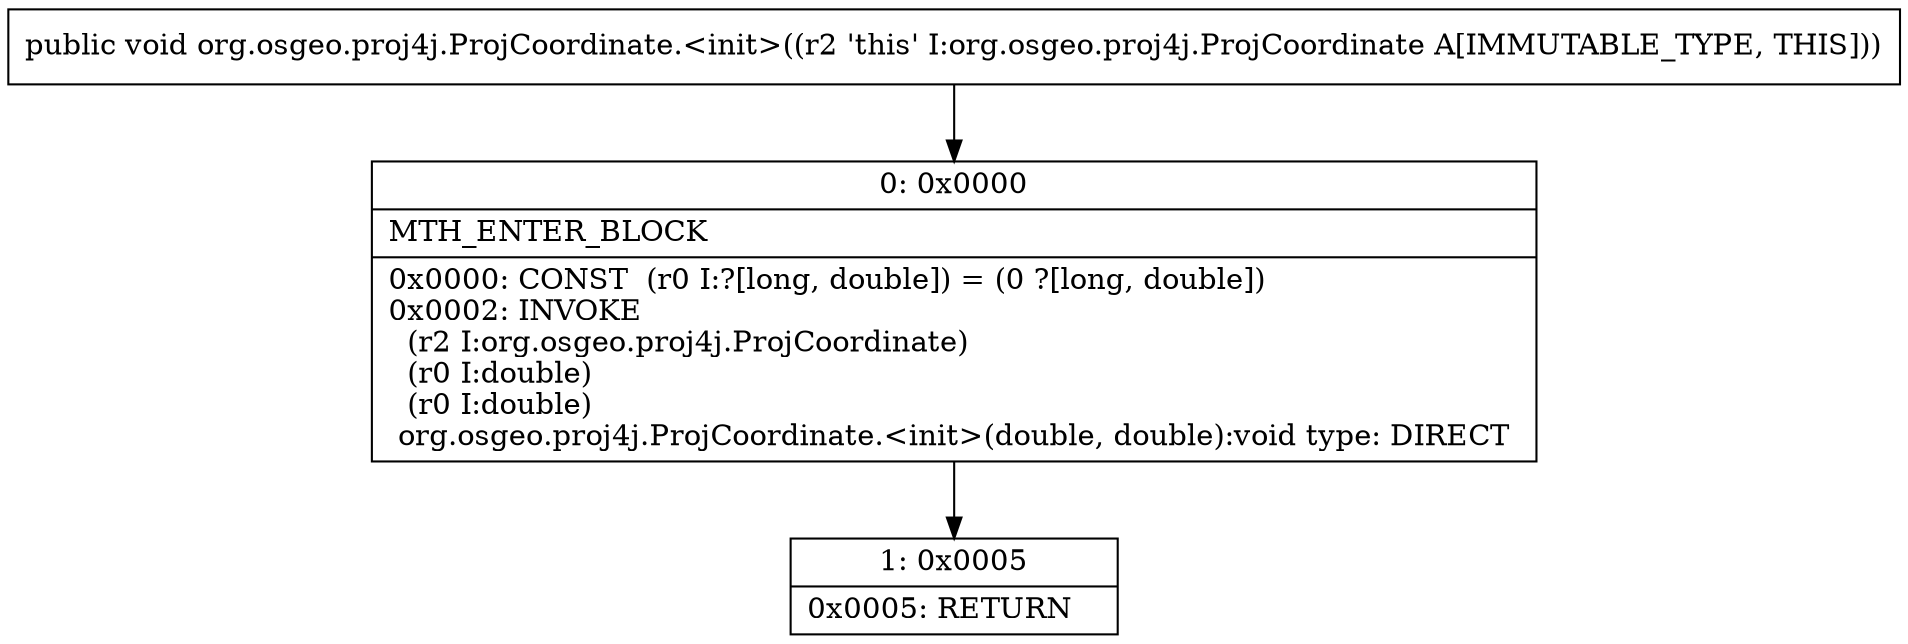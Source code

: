 digraph "CFG fororg.osgeo.proj4j.ProjCoordinate.\<init\>()V" {
Node_0 [shape=record,label="{0\:\ 0x0000|MTH_ENTER_BLOCK\l|0x0000: CONST  (r0 I:?[long, double]) = (0 ?[long, double]) \l0x0002: INVOKE  \l  (r2 I:org.osgeo.proj4j.ProjCoordinate)\l  (r0 I:double)\l  (r0 I:double)\l org.osgeo.proj4j.ProjCoordinate.\<init\>(double, double):void type: DIRECT \l}"];
Node_1 [shape=record,label="{1\:\ 0x0005|0x0005: RETURN   \l}"];
MethodNode[shape=record,label="{public void org.osgeo.proj4j.ProjCoordinate.\<init\>((r2 'this' I:org.osgeo.proj4j.ProjCoordinate A[IMMUTABLE_TYPE, THIS])) }"];
MethodNode -> Node_0;
Node_0 -> Node_1;
}


